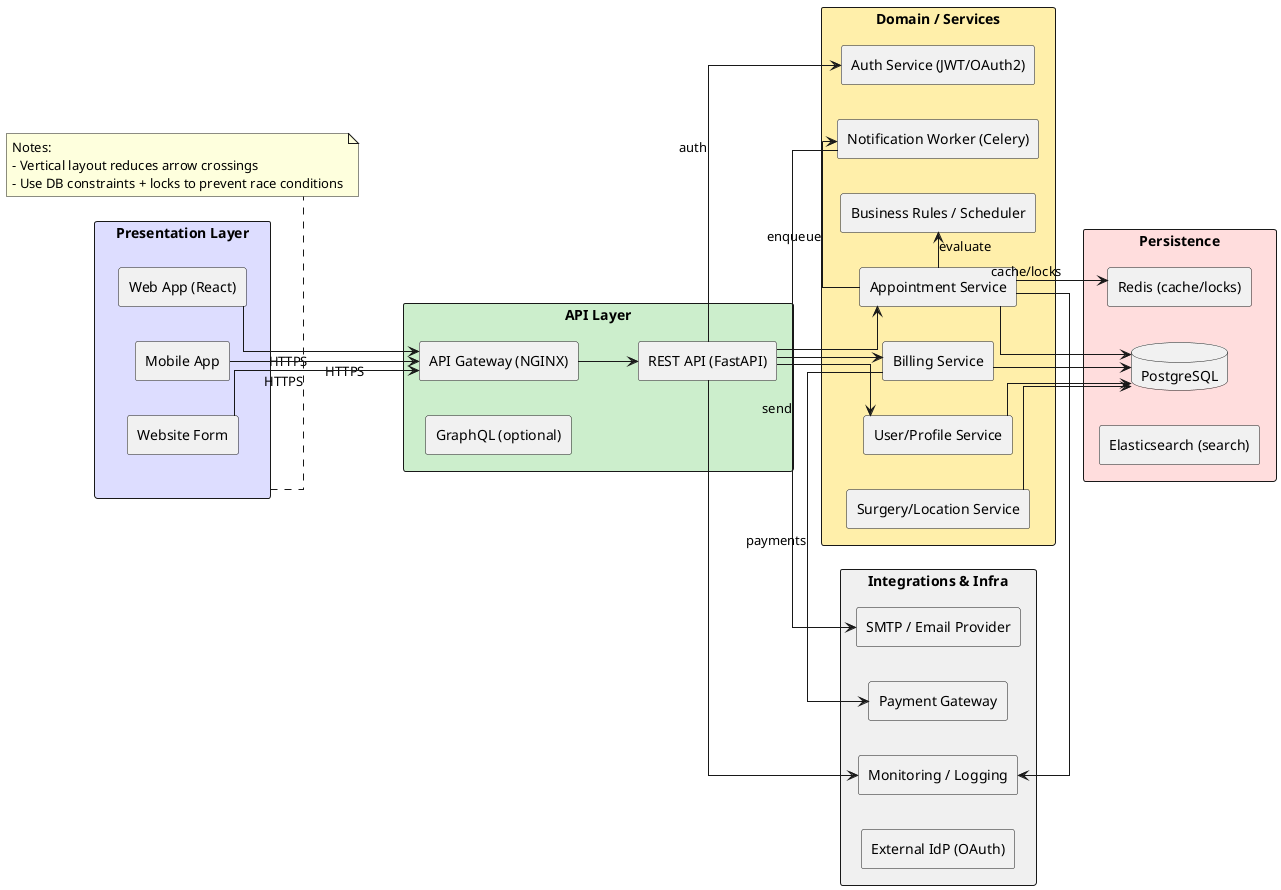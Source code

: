 '' Layers for ADS (Appointment & Dental Service) system - vertical layout
@startuml layered_architecture
skinparam componentStyle rectangle
skinparam linetype ortho
left to right direction

' Use rectangular bands to force vertical stacking and minimize crossing
rectangle "Presentation Layer" as Presentation #DDDDFF {
  component "Web App (React)" as Web
  component "Mobile App" as Mobile
  component "Website Form" as WebForms
}

rectangle "API Layer" as API #CCEECC {
  component "API Gateway (NGINX)" as Gateway
  component "REST API (FastAPI)" as REST
  component "GraphQL (optional)" as GraphQL
}

rectangle "Domain / Services" as Domain #FFEFAA {
  component "Auth Service (JWT/OAuth2)" as Auth
  component "Appointment Service" as ApptSvc
  component "User/Profile Service" as UserSvc
  component "Billing Service" as BillingSvc
  component "Notification Worker (Celery)" as Notify
  component "Surgery/Location Service" as SurgerySvc
  component "Business Rules / Scheduler" as Rules
}

rectangle "Persistence" as Persist #FFDDDD {
  database "PostgreSQL" as PG
  component "Redis (cache/locks)" as Cache
  component "Elasticsearch (search)" as Search
}

rectangle "Integrations & Infra" as Infra #F0F0F0 {
  component "SMTP / Email Provider" as Email
  component "Payment Gateway" as Payment
  component "External IdP (OAuth)" as IdP
  component "Monitoring / Logging" as Monitor
}

' Connections (use orthogonal routing and mostly downward/right to avoid crossing)
Web -down-> Gateway : HTTPS
Mobile -down-> Gateway : HTTPS
WebForms -down-> Gateway : HTTPS

Gateway -down-> REST
REST -down-> ApptSvc
REST -right-> Auth : auth
REST -down-> UserSvc
REST -down-> BillingSvc

ApptSvc -down-> PG
UserSvc -down-> PG
BillingSvc -down-> PG
SurgerySvc -down-> PG

ApptSvc -right-> Cache : cache/locks
ApptSvc -right-> Notify : enqueue
Notify -right-> Email : send

BillingSvc -right-> Payment : payments
ApptSvc -right-> Rules : evaluate

' Monitoring / logging as single directional to avoid back edges
REST -right-> Monitor
ApptSvc -right-> Monitor

note bottom of Presentation
  Notes:
  - Vertical layout reduces arrow crossings
  - Use DB constraints + locks to prevent race conditions
end note

@enduml

package "Presentation Layer" {
  '' Layers for ADS (Appointment & Dental Service) system
  @startuml
  skinparam componentStyle rectangle

  package "Presentation Layer" {
    [Web App (React)] as Web
    [Mobile App (iOS/Android)] as Mobile
    [Public Website Forms] as WebForms
  }

  package "API Layer" {
    [API Gateway / Reverse Proxy (NGINX)] as Gateway
    [REST API (FastAPI / Flask)] as REST
    [GraphQL API (Apollo)] as GraphQL
  }

  package "Domain / Services Layer" {
    [Auth Service (JWT/OAuth2)] as Auth
    [Appointment Service (Python/FastAPI)] as ApptSvc
    [User & Profile Service] as UserSvc
    [Billing Service (Python)] as BillingSvc
    [Notification Service (Celery / RabbitMQ)] as Notify
    [Surgery/Location Service] as SurgerySvc
    [Business Rules / Scheduler] as Rules
  }

  package "Persistence Layer" {
    [Relational DB (PostgreSQL)] as PG
    [Cache (Redis)] as Cache
    [Search (Elasticsearch)] as Search
  }

  package "Integration & Infrastructure" {
    [SMTP / Email Provider] as Email
    [Payment Gateway (Stripe/PayPal)] as Payment
    [External Identity Provider] as IdP
    [Monitoring / Logging (Prometheus / ELK)] as Monitor
  }

  Web --> Gateway
  Mobile --> Gateway
  WebForms --> Gateway
  Gateway --> REST
  REST --> Auth
  REST --> ApptSvc
  REST --> UserSvc
  REST --> BillingSvc
  ApptSvc --> PG
  UserSvc --> PG
  BillingSvc --> PG
  ApptSvc --> Cache
  ApptSvc --> Notify
  Notify --> Email
  BillingSvc --> Payment
  ApptSvc --> Rules
  SurgerySvc --> PG
  REST --> Search
  Monitor <-- REST
  Monitor <-- ApptSvc
  @enduml
